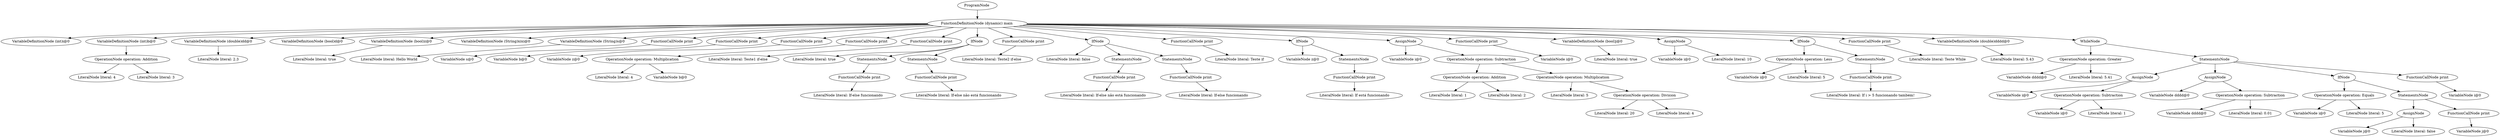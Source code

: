 digraph {
graph [ordering="out"];
node0[label="ProgramNode "];
node1[label="FunctionDefinitionNode (dynamic) main "];
node2[label="VariableDefinitionNode (int)i@0"];
node1 -> node2;
node3[label="VariableDefinitionNode (int)b@0"];
node4[label="OperationNode operation: Addition"];
node5[label="LiteralNode literal: 4"];
node4 -> node5;
node6[label="LiteralNode literal: 3"];
node4 -> node6;
node3 -> node4;
node1 -> node3;
node7[label="VariableDefinitionNode (double)dd@0"];
node8[label="LiteralNode literal: 2.3"];
node7 -> node8;
node1 -> node7;
node9[label="VariableDefinitionNode (bool)d@0"];
node1 -> node9;
node10[label="VariableDefinitionNode (bool)z@0"];
node11[label="LiteralNode literal: true"];
node10 -> node11;
node1 -> node10;
node12[label="VariableDefinitionNode (String)xixi@0"];
node1 -> node12;
node13[label="VariableDefinitionNode (String)s@0"];
node14[label="LiteralNode literal: Hello World"];
node13 -> node14;
node1 -> node13;
node15[label="FunctionCallNode print"];
node16[label="VariableNode s@0"];
node15 -> node16;
node1 -> node15;
node17[label="FunctionCallNode print"];
node18[label="VariableNode b@0"];
node17 -> node18;
node1 -> node17;
node19[label="FunctionCallNode print"];
node20[label="VariableNode z@0"];
node19 -> node20;
node1 -> node19;
node21[label="FunctionCallNode print"];
node22[label="OperationNode operation: Multiplication"];
node23[label="LiteralNode literal: 4"];
node22 -> node23;
node24[label="VariableNode b@0"];
node22 -> node24;
node21 -> node22;
node1 -> node21;
node25[label="FunctionCallNode print"];
node26[label="LiteralNode literal: Teste1 if-else"];
node25 -> node26;
node1 -> node25;
node27[label="IfNode "];
node28[label="LiteralNode literal: true"];
node27 -> node28;
node29[label="StatementsNode "];
node30[label="FunctionCallNode print"];
node31[label="LiteralNode literal: If-else funcionando"];
node30 -> node31;
node29 -> node30;
node27 -> node29;
node32[label="StatementsNode "];
node33[label="FunctionCallNode print"];
node34[label="LiteralNode literal: If-else não está funcionando"];
node33 -> node34;
node32 -> node33;
node27 -> node32;
node1 -> node27;
node35[label="FunctionCallNode print"];
node36[label="LiteralNode literal: Teste2 if-else"];
node35 -> node36;
node1 -> node35;
node37[label="IfNode "];
node38[label="LiteralNode literal: false"];
node37 -> node38;
node39[label="StatementsNode "];
node40[label="FunctionCallNode print"];
node41[label="LiteralNode literal: If-else não está funcionando"];
node40 -> node41;
node39 -> node40;
node37 -> node39;
node42[label="StatementsNode "];
node43[label="FunctionCallNode print"];
node44[label="LiteralNode literal: If-else funcionando"];
node43 -> node44;
node42 -> node43;
node37 -> node42;
node1 -> node37;
node45[label="FunctionCallNode print"];
node46[label="LiteralNode literal: Teste if"];
node45 -> node46;
node1 -> node45;
node47[label="IfNode "];
node48[label="VariableNode z@0"];
node47 -> node48;
node49[label="StatementsNode "];
node50[label="FunctionCallNode print"];
node51[label="LiteralNode literal: If está funcionando"];
node50 -> node51;
node49 -> node50;
node47 -> node49;
node1 -> node47;
node52[label="AssignNode"];
node53[label="VariableNode i@0"];
node52 -> node53;
node54[label="OperationNode operation: Subtraction"];
node55[label="OperationNode operation: Addition"];
node56[label="LiteralNode literal: 1"];
node55 -> node56;
node57[label="LiteralNode literal: 2"];
node55 -> node57;
node54 -> node55;
node58[label="OperationNode operation: Multiplication"];
node59[label="LiteralNode literal: 5"];
node58 -> node59;
node60[label="OperationNode operation: Division"];
node61[label="LiteralNode literal: 20"];
node60 -> node61;
node62[label="LiteralNode literal: 4"];
node60 -> node62;
node58 -> node60;
node54 -> node58;
node52 -> node54;
node1 -> node52;
node63[label="FunctionCallNode print"];
node64[label="VariableNode i@0"];
node63 -> node64;
node1 -> node63;
node65[label="VariableDefinitionNode (bool)j@0"];
node66[label="LiteralNode literal: true"];
node65 -> node66;
node1 -> node65;
node67[label="AssignNode"];
node68[label="VariableNode i@0"];
node67 -> node68;
node69[label="LiteralNode literal: 10"];
node67 -> node69;
node1 -> node67;
node70[label="IfNode "];
node71[label="OperationNode operation: Less"];
node72[label="VariableNode i@0"];
node71 -> node72;
node73[label="LiteralNode literal: 5"];
node71 -> node73;
node70 -> node71;
node74[label="StatementsNode "];
node75[label="FunctionCallNode print"];
node76[label="LiteralNode literal: If i > 5 funcionando também!"];
node75 -> node76;
node74 -> node75;
node70 -> node74;
node1 -> node70;
node77[label="FunctionCallNode print"];
node78[label="LiteralNode literal: Teste While"];
node77 -> node78;
node1 -> node77;
node79[label="VariableDefinitionNode (double)dddd@0"];
node80[label="LiteralNode literal: 5.43"];
node79 -> node80;
node1 -> node79;
node81[label="WhileNode "];
node82[label="OperationNode operation: Greater"];
node83[label="VariableNode dddd@0"];
node82 -> node83;
node84[label="LiteralNode literal: 5.41"];
node82 -> node84;
node81 -> node82;
node85[label="StatementsNode "];
node86[label="AssignNode"];
node87[label="VariableNode i@0"];
node86 -> node87;
node88[label="OperationNode operation: Subtraction"];
node89[label="VariableNode i@0"];
node88 -> node89;
node90[label="LiteralNode literal: 1"];
node88 -> node90;
node86 -> node88;
node85 -> node86;
node91[label="AssignNode"];
node92[label="VariableNode dddd@0"];
node91 -> node92;
node93[label="OperationNode operation: Subtraction"];
node94[label="VariableNode dddd@0"];
node93 -> node94;
node95[label="LiteralNode literal: 0.01"];
node93 -> node95;
node91 -> node93;
node85 -> node91;
node96[label="IfNode "];
node97[label="OperationNode operation: Equals"];
node98[label="VariableNode i@0"];
node97 -> node98;
node99[label="LiteralNode literal: 5"];
node97 -> node99;
node96 -> node97;
node100[label="StatementsNode "];
node101[label="AssignNode"];
node102[label="VariableNode j@0"];
node101 -> node102;
node103[label="LiteralNode literal: false"];
node101 -> node103;
node100 -> node101;
node104[label="FunctionCallNode print"];
node105[label="VariableNode j@0"];
node104 -> node105;
node100 -> node104;
node96 -> node100;
node85 -> node96;
node106[label="FunctionCallNode print"];
node107[label="VariableNode i@0"];
node106 -> node107;
node85 -> node106;
node81 -> node85;
node1 -> node81;
node0 -> node1;
}
